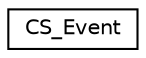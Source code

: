 digraph "Graphical Class Hierarchy"
{
  edge [fontname="Helvetica",fontsize="10",labelfontname="Helvetica",labelfontsize="10"];
  node [fontname="Helvetica",fontsize="10",shape=record];
  rankdir="LR";
  Node1 [label="CS_Event",height=0.2,width=0.4,color="black", fillcolor="white", style="filled",URL="$structCS__Event.html"];
}
